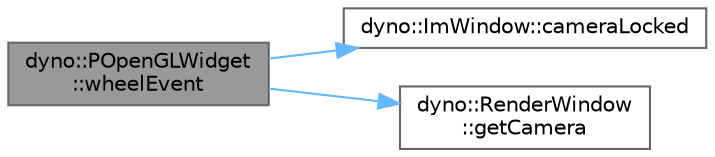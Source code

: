digraph "dyno::POpenGLWidget::wheelEvent"
{
 // LATEX_PDF_SIZE
  bgcolor="transparent";
  edge [fontname=Helvetica,fontsize=10,labelfontname=Helvetica,labelfontsize=10];
  node [fontname=Helvetica,fontsize=10,shape=box,height=0.2,width=0.4];
  rankdir="LR";
  Node1 [id="Node000001",label="dyno::POpenGLWidget\l::wheelEvent",height=0.2,width=0.4,color="gray40", fillcolor="grey60", style="filled", fontcolor="black",tooltip=" "];
  Node1 -> Node2 [id="edge1_Node000001_Node000002",color="steelblue1",style="solid",tooltip=" "];
  Node2 [id="Node000002",label="dyno::ImWindow::cameraLocked",height=0.2,width=0.4,color="grey40", fillcolor="white", style="filled",URL="$classdyno_1_1_im_window.html#a5de4bf1dc0fffa81185d6113d30f828c",tooltip=" "];
  Node1 -> Node3 [id="edge2_Node000001_Node000003",color="steelblue1",style="solid",tooltip=" "];
  Node3 [id="Node000003",label="dyno::RenderWindow\l::getCamera",height=0.2,width=0.4,color="grey40", fillcolor="white", style="filled",URL="$classdyno_1_1_render_window.html#a1dc3aef8594650078ec0e4cc330571cc",tooltip=" "];
}
